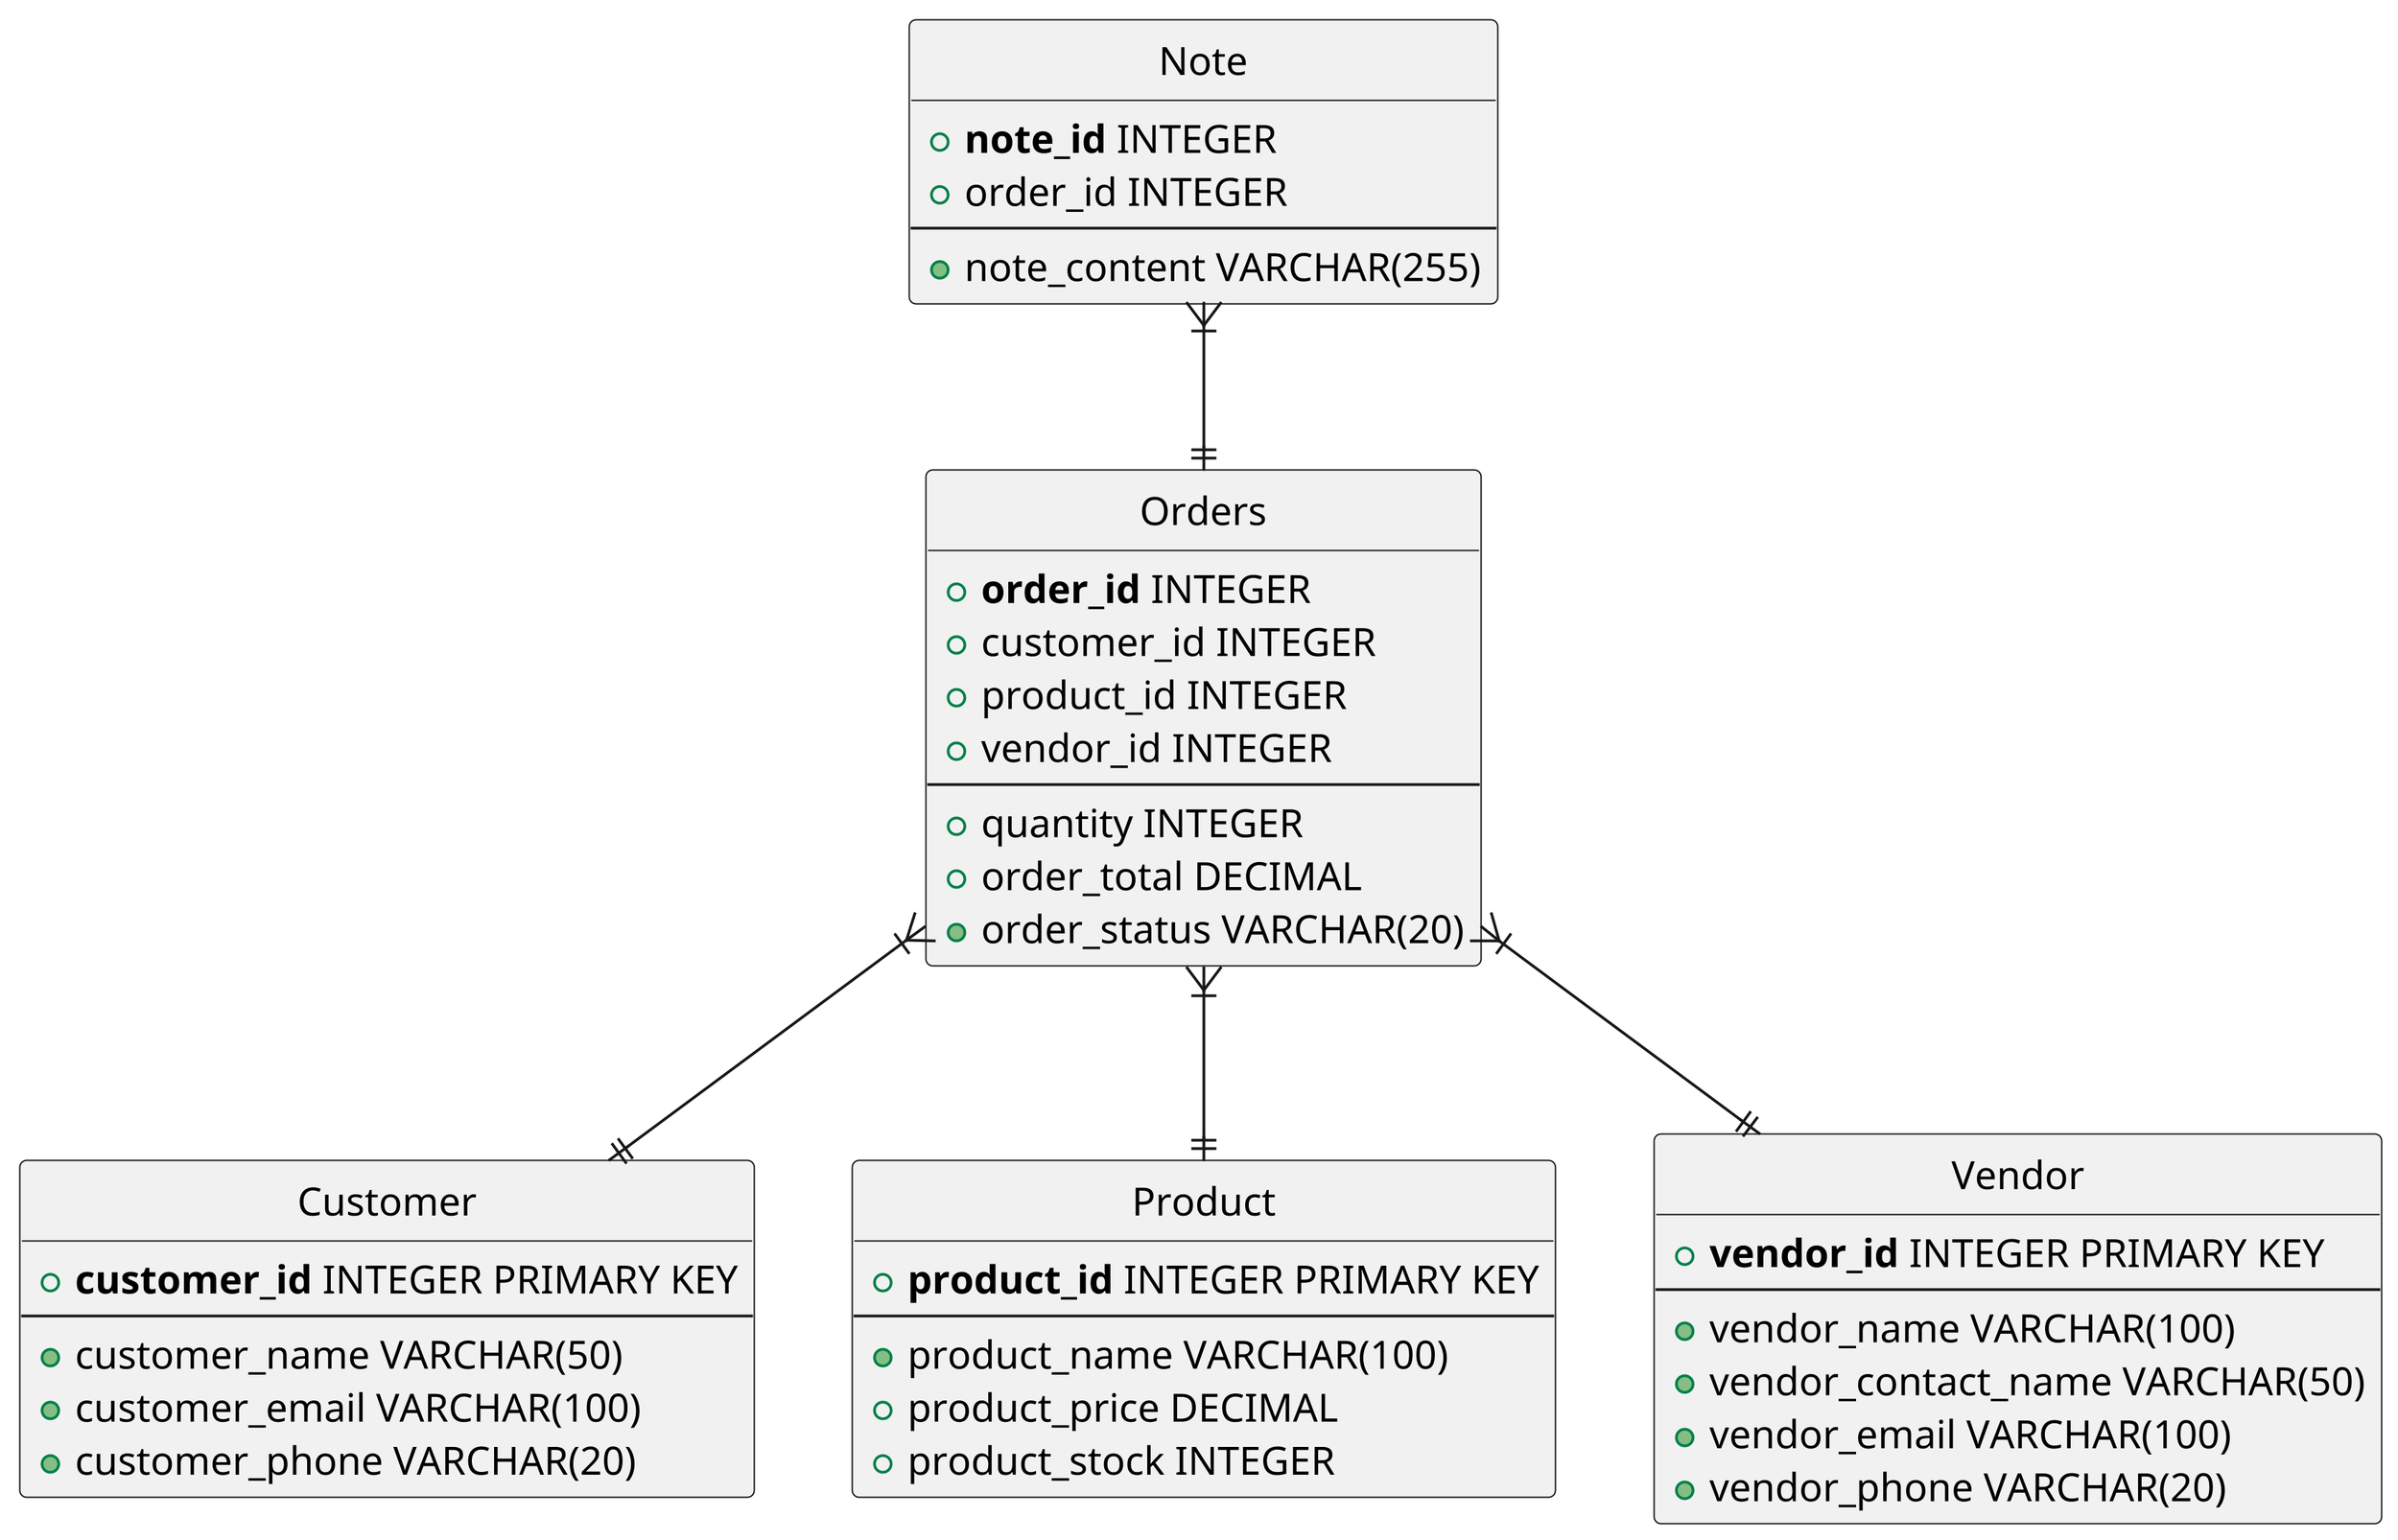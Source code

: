 @startuml

scale 5

hide circle

entity Orders {
    +**order_id** INTEGER
    +customer_id INTEGER
    +product_id INTEGER
    +vendor_id INTEGER
    ---
    +quantity INTEGER
    +order_total DECIMAL
    +order_status VARCHAR(20)
}

entity Note {
    +**note_id** INTEGER
    +order_id INTEGER
    ---
    +note_content VARCHAR(255)
}

entity Customer {
    +**customer_id** INTEGER PRIMARY KEY
    ---
    +customer_name VARCHAR(50)
    +customer_email VARCHAR(100)
    +customer_phone VARCHAR(20)
}

entity Product {
    +**product_id** INTEGER PRIMARY KEY
    ---
    +product_name VARCHAR(100)
    +product_price DECIMAL
    +product_stock INTEGER
}

entity Vendor {
    +**vendor_id** INTEGER PRIMARY KEY
    ---
    +vendor_name VARCHAR(100)
    +vendor_contact_name VARCHAR(50)
    +vendor_email VARCHAR(100)
    +vendor_phone VARCHAR(20)
}

Orders }|--|| Customer
Orders }|--|| Product
Orders }|--|| Vendor
Note }|--|| Orders

@enduml
